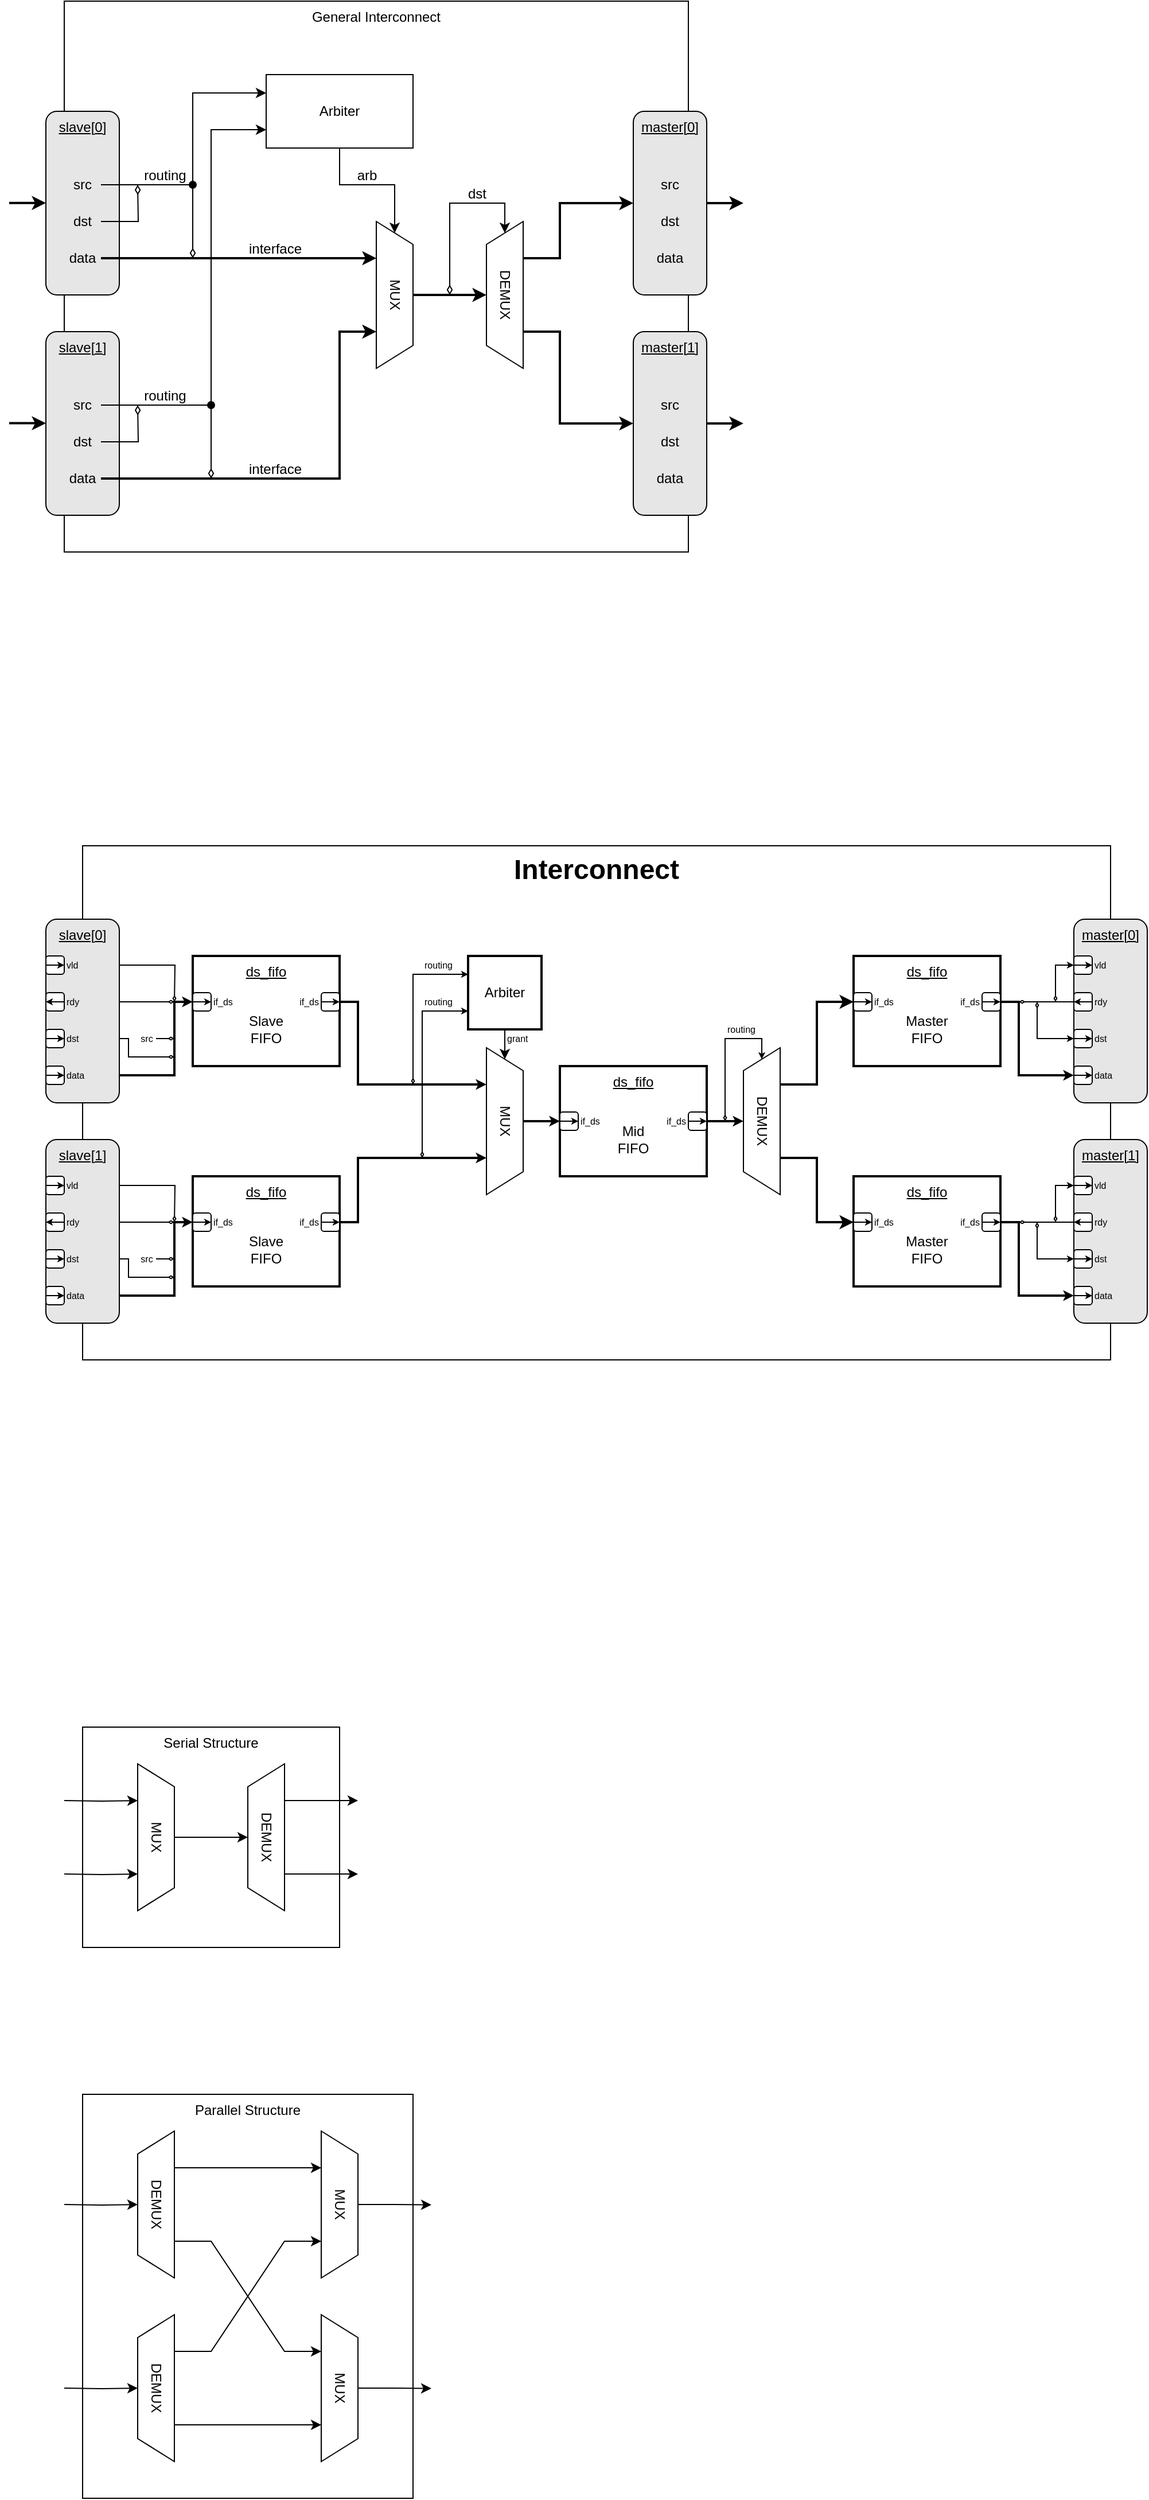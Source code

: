 <mxfile version="21.6.5" type="device">
  <diagram name="Page-1" id="W10y5Xv-MgBhDv2cQMVb">
    <mxGraphModel dx="1290" dy="746" grid="1" gridSize="8" guides="0" tooltips="1" connect="1" arrows="0" fold="1" page="1" pageScale="1" pageWidth="2560" pageHeight="1440" background="#ffffff" math="0" shadow="0">
      <root>
        <mxCell id="0" />
        <mxCell id="1" parent="0" />
        <mxCell id="dm_DR9h1OE6j43ScIx_w-1" value="Interconnect" style="rounded=0;whiteSpace=wrap;html=1;verticalAlign=top;fontSize=24;fontStyle=1" parent="1" vertex="1">
          <mxGeometry x="128" y="768" width="896" height="448" as="geometry" />
        </mxCell>
        <mxCell id="4zyIvn0-0Vn7ysodNtMI-83" value="Serial Structure" style="rounded=0;whiteSpace=wrap;html=1;verticalAlign=top;" parent="1" vertex="1">
          <mxGeometry x="128" y="1536" width="224" height="192" as="geometry" />
        </mxCell>
        <mxCell id="4zyIvn0-0Vn7ysodNtMI-82" value="Parallel Structure" style="rounded=0;whiteSpace=wrap;html=1;verticalAlign=top;" parent="1" vertex="1">
          <mxGeometry x="128" y="1856" width="288" height="352" as="geometry" />
        </mxCell>
        <mxCell id="4zyIvn0-0Vn7ysodNtMI-51" value="General Interconnect" style="rounded=0;whiteSpace=wrap;html=1;verticalAlign=top;" parent="1" vertex="1">
          <mxGeometry x="112" y="32" width="544" height="480" as="geometry" />
        </mxCell>
        <mxCell id="4zyIvn0-0Vn7ysodNtMI-34" style="edgeStyle=orthogonalEdgeStyle;rounded=0;orthogonalLoop=1;jettySize=auto;html=1;exitX=0.5;exitY=1;exitDx=0;exitDy=0;entryX=0;entryY=0.5;entryDx=0;entryDy=0;" parent="1" source="x5MmImR9Tws4CZoo8QPT-1" target="x5MmImR9Tws4CZoo8QPT-2" edge="1">
          <mxGeometry relative="1" as="geometry" />
        </mxCell>
        <mxCell id="x5MmImR9Tws4CZoo8QPT-1" value="Arbiter" style="rounded=0;whiteSpace=wrap;html=1;" parent="1" vertex="1">
          <mxGeometry x="288" y="96" width="128" height="64" as="geometry" />
        </mxCell>
        <mxCell id="4zyIvn0-0Vn7ysodNtMI-36" style="edgeStyle=orthogonalEdgeStyle;rounded=0;orthogonalLoop=1;jettySize=auto;html=1;exitX=0.5;exitY=0;exitDx=0;exitDy=0;strokeWidth=2;entryX=0.5;entryY=1;entryDx=0;entryDy=0;" parent="1" source="x5MmImR9Tws4CZoo8QPT-2" target="4zyIvn0-0Vn7ysodNtMI-35" edge="1">
          <mxGeometry relative="1" as="geometry">
            <mxPoint x="464" y="320" as="targetPoint" />
          </mxGeometry>
        </mxCell>
        <mxCell id="x5MmImR9Tws4CZoo8QPT-2" value="MUX" style="shape=trapezoid;perimeter=trapezoidPerimeter;whiteSpace=wrap;html=1;fixedSize=1;rotation=90;" parent="1" vertex="1">
          <mxGeometry x="336" y="272" width="128" height="32" as="geometry" />
        </mxCell>
        <mxCell id="iYGyc5kOzqzwwhRVOcrO-2" style="edgeStyle=orthogonalEdgeStyle;rounded=0;orthogonalLoop=1;jettySize=auto;html=1;exitX=0;exitY=0.5;exitDx=0;exitDy=0;entryX=0;entryY=0.5;entryDx=0;entryDy=0;strokeWidth=2;" parent="1" target="4zyIvn0-0Vn7ysodNtMI-10" edge="1">
          <mxGeometry relative="1" as="geometry">
            <mxPoint x="64" y="207.905" as="sourcePoint" />
          </mxGeometry>
        </mxCell>
        <mxCell id="4zyIvn0-0Vn7ysodNtMI-10" value="&lt;u&gt;slave[0]&lt;/u&gt;" style="rounded=1;whiteSpace=wrap;html=1;fillColor=#E6E6E6;verticalAlign=top;" parent="1" vertex="1">
          <mxGeometry x="96" y="128" width="64" height="160" as="geometry" />
        </mxCell>
        <mxCell id="4zyIvn0-0Vn7ysodNtMI-22" style="edgeStyle=orthogonalEdgeStyle;rounded=0;orthogonalLoop=1;jettySize=auto;html=1;exitX=1;exitY=0.5;exitDx=0;exitDy=0;entryX=0;entryY=0.25;entryDx=0;entryDy=0;" parent="1" source="4zyIvn0-0Vn7ysodNtMI-11" target="x5MmImR9Tws4CZoo8QPT-1" edge="1">
          <mxGeometry relative="1" as="geometry">
            <mxPoint x="224" y="192" as="targetPoint" />
            <Array as="points">
              <mxPoint x="224" y="192" />
              <mxPoint x="224" y="112" />
            </Array>
          </mxGeometry>
        </mxCell>
        <mxCell id="4zyIvn0-0Vn7ysodNtMI-11" value="src" style="text;html=1;strokeColor=none;fillColor=none;align=center;verticalAlign=middle;whiteSpace=wrap;rounded=0;" parent="1" vertex="1">
          <mxGeometry x="112" y="176" width="32" height="32" as="geometry" />
        </mxCell>
        <mxCell id="4zyIvn0-0Vn7ysodNtMI-25" style="edgeStyle=orthogonalEdgeStyle;rounded=0;orthogonalLoop=1;jettySize=auto;html=1;exitX=1;exitY=0.5;exitDx=0;exitDy=0;strokeWidth=2;entryX=0.25;entryY=1;entryDx=0;entryDy=0;" parent="1" source="4zyIvn0-0Vn7ysodNtMI-12" target="x5MmImR9Tws4CZoo8QPT-2" edge="1">
          <mxGeometry relative="1" as="geometry">
            <mxPoint x="288" y="256.056" as="targetPoint" />
          </mxGeometry>
        </mxCell>
        <mxCell id="4zyIvn0-0Vn7ysodNtMI-12" value="data" style="text;html=1;strokeColor=none;fillColor=none;align=center;verticalAlign=middle;whiteSpace=wrap;rounded=0;" parent="1" vertex="1">
          <mxGeometry x="112" y="240" width="32" height="32" as="geometry" />
        </mxCell>
        <mxCell id="4zyIvn0-0Vn7ysodNtMI-23" style="edgeStyle=orthogonalEdgeStyle;rounded=0;orthogonalLoop=1;jettySize=auto;html=1;exitX=1;exitY=0.5;exitDx=0;exitDy=0;endArrow=diamondThin;endFill=0;" parent="1" source="4zyIvn0-0Vn7ysodNtMI-13" edge="1">
          <mxGeometry relative="1" as="geometry">
            <mxPoint x="176.0" y="192" as="targetPoint" />
          </mxGeometry>
        </mxCell>
        <mxCell id="4zyIvn0-0Vn7ysodNtMI-13" value="dst" style="text;html=1;strokeColor=none;fillColor=none;align=center;verticalAlign=middle;whiteSpace=wrap;rounded=0;" parent="1" vertex="1">
          <mxGeometry x="112" y="208" width="32" height="32" as="geometry" />
        </mxCell>
        <mxCell id="iYGyc5kOzqzwwhRVOcrO-3" style="edgeStyle=orthogonalEdgeStyle;rounded=0;orthogonalLoop=1;jettySize=auto;html=1;exitX=0;exitY=0.5;exitDx=0;exitDy=0;entryX=0;entryY=0.5;entryDx=0;entryDy=0;strokeWidth=2;" parent="1" target="4zyIvn0-0Vn7ysodNtMI-18" edge="1">
          <mxGeometry relative="1" as="geometry">
            <mxPoint x="64" y="399.81" as="sourcePoint" />
          </mxGeometry>
        </mxCell>
        <mxCell id="4zyIvn0-0Vn7ysodNtMI-18" value="&lt;u&gt;slave[1]&lt;/u&gt;" style="rounded=1;whiteSpace=wrap;html=1;fillColor=#E6E6E6;verticalAlign=top;" parent="1" vertex="1">
          <mxGeometry x="96" y="320" width="64" height="160" as="geometry" />
        </mxCell>
        <mxCell id="4zyIvn0-0Vn7ysodNtMI-26" style="edgeStyle=orthogonalEdgeStyle;rounded=0;orthogonalLoop=1;jettySize=auto;html=1;exitX=1;exitY=0.5;exitDx=0;exitDy=0;entryX=0;entryY=0.75;entryDx=0;entryDy=0;" parent="1" source="4zyIvn0-0Vn7ysodNtMI-19" target="x5MmImR9Tws4CZoo8QPT-1" edge="1">
          <mxGeometry relative="1" as="geometry">
            <mxPoint x="240" y="384.238" as="targetPoint" />
            <Array as="points">
              <mxPoint x="240" y="384" />
              <mxPoint x="240" y="144" />
            </Array>
          </mxGeometry>
        </mxCell>
        <mxCell id="4zyIvn0-0Vn7ysodNtMI-19" value="src" style="text;html=1;strokeColor=none;fillColor=none;align=center;verticalAlign=middle;whiteSpace=wrap;rounded=0;" parent="1" vertex="1">
          <mxGeometry x="112" y="368" width="32" height="32" as="geometry" />
        </mxCell>
        <mxCell id="4zyIvn0-0Vn7ysodNtMI-28" style="edgeStyle=orthogonalEdgeStyle;rounded=0;orthogonalLoop=1;jettySize=auto;html=1;exitX=1;exitY=0.5;exitDx=0;exitDy=0;strokeWidth=2;entryX=0.75;entryY=1;entryDx=0;entryDy=0;" parent="1" source="4zyIvn0-0Vn7ysodNtMI-20" target="x5MmImR9Tws4CZoo8QPT-2" edge="1">
          <mxGeometry relative="1" as="geometry">
            <mxPoint x="240" y="448.048" as="targetPoint" />
            <Array as="points">
              <mxPoint x="352" y="448" />
              <mxPoint x="352" y="320" />
            </Array>
          </mxGeometry>
        </mxCell>
        <mxCell id="4zyIvn0-0Vn7ysodNtMI-20" value="data" style="text;html=1;strokeColor=none;fillColor=none;align=center;verticalAlign=middle;whiteSpace=wrap;rounded=0;" parent="1" vertex="1">
          <mxGeometry x="112" y="432" width="32" height="32" as="geometry" />
        </mxCell>
        <mxCell id="4zyIvn0-0Vn7ysodNtMI-27" style="edgeStyle=orthogonalEdgeStyle;rounded=0;orthogonalLoop=1;jettySize=auto;html=1;exitX=1;exitY=0.5;exitDx=0;exitDy=0;endArrow=diamondThin;endFill=0;" parent="1" source="4zyIvn0-0Vn7ysodNtMI-21" edge="1">
          <mxGeometry relative="1" as="geometry">
            <mxPoint x="176" y="384" as="targetPoint" />
          </mxGeometry>
        </mxCell>
        <mxCell id="4zyIvn0-0Vn7ysodNtMI-21" value="dst" style="text;html=1;strokeColor=none;fillColor=none;align=center;verticalAlign=middle;whiteSpace=wrap;rounded=0;" parent="1" vertex="1">
          <mxGeometry x="112" y="400" width="32" height="32" as="geometry" />
        </mxCell>
        <mxCell id="4zyIvn0-0Vn7ysodNtMI-24" value="routing" style="text;html=1;strokeColor=none;fillColor=none;align=center;verticalAlign=middle;whiteSpace=wrap;rounded=0;" parent="1" vertex="1">
          <mxGeometry x="176" y="176" width="48" height="16" as="geometry" />
        </mxCell>
        <mxCell id="4zyIvn0-0Vn7ysodNtMI-29" value="" style="endArrow=diamondThin;html=1;rounded=0;startArrow=oval;startFill=1;endFill=0;" parent="1" edge="1">
          <mxGeometry width="50" height="50" relative="1" as="geometry">
            <mxPoint x="224" y="192" as="sourcePoint" />
            <mxPoint x="224" y="256" as="targetPoint" />
          </mxGeometry>
        </mxCell>
        <mxCell id="4zyIvn0-0Vn7ysodNtMI-30" value="interface" style="text;html=1;strokeColor=none;fillColor=none;align=center;verticalAlign=middle;whiteSpace=wrap;rounded=0;" parent="1" vertex="1">
          <mxGeometry x="272" y="240" width="48" height="16" as="geometry" />
        </mxCell>
        <mxCell id="4zyIvn0-0Vn7ysodNtMI-31" value="" style="endArrow=diamondThin;html=1;rounded=0;startArrow=oval;startFill=1;endFill=0;" parent="1" edge="1">
          <mxGeometry width="50" height="50" relative="1" as="geometry">
            <mxPoint x="240" y="384" as="sourcePoint" />
            <mxPoint x="240" y="448" as="targetPoint" />
          </mxGeometry>
        </mxCell>
        <mxCell id="4zyIvn0-0Vn7ysodNtMI-32" value="routing" style="text;html=1;strokeColor=none;fillColor=none;align=center;verticalAlign=middle;whiteSpace=wrap;rounded=0;" parent="1" vertex="1">
          <mxGeometry x="176" y="368" width="48" height="16" as="geometry" />
        </mxCell>
        <mxCell id="4zyIvn0-0Vn7ysodNtMI-33" value="interface" style="text;html=1;strokeColor=none;fillColor=none;align=center;verticalAlign=middle;whiteSpace=wrap;rounded=0;" parent="1" vertex="1">
          <mxGeometry x="272" y="432" width="48" height="16" as="geometry" />
        </mxCell>
        <mxCell id="4zyIvn0-0Vn7ysodNtMI-45" style="edgeStyle=orthogonalEdgeStyle;rounded=0;orthogonalLoop=1;jettySize=auto;html=1;entryX=0;entryY=0.5;entryDx=0;entryDy=0;strokeWidth=2;" parent="1" target="4zyIvn0-0Vn7ysodNtMI-37" edge="1">
          <mxGeometry relative="1" as="geometry">
            <mxPoint x="512" y="256" as="sourcePoint" />
            <Array as="points">
              <mxPoint x="544" y="256" />
              <mxPoint x="544" y="208" />
            </Array>
          </mxGeometry>
        </mxCell>
        <mxCell id="4zyIvn0-0Vn7ysodNtMI-46" style="edgeStyle=orthogonalEdgeStyle;rounded=0;orthogonalLoop=1;jettySize=auto;html=1;entryX=0;entryY=0.5;entryDx=0;entryDy=0;strokeWidth=2;" parent="1" target="4zyIvn0-0Vn7ysodNtMI-41" edge="1">
          <mxGeometry relative="1" as="geometry">
            <mxPoint x="512" y="320" as="sourcePoint" />
            <Array as="points">
              <mxPoint x="544" y="320" />
              <mxPoint x="544" y="400" />
            </Array>
          </mxGeometry>
        </mxCell>
        <mxCell id="4zyIvn0-0Vn7ysodNtMI-47" style="edgeStyle=orthogonalEdgeStyle;rounded=0;orthogonalLoop=1;jettySize=auto;html=1;exitX=1;exitY=0.5;exitDx=0;exitDy=0;startArrow=diamondThin;startFill=0;entryX=0;entryY=0.5;entryDx=0;entryDy=0;" parent="1" target="4zyIvn0-0Vn7ysodNtMI-35" edge="1">
          <mxGeometry relative="1" as="geometry">
            <mxPoint x="528" y="192" as="targetPoint" />
            <mxPoint x="448" y="288" as="sourcePoint" />
            <Array as="points">
              <mxPoint x="448" y="208" />
              <mxPoint x="496" y="208" />
            </Array>
          </mxGeometry>
        </mxCell>
        <mxCell id="4zyIvn0-0Vn7ysodNtMI-35" value="DEMUX" style="shape=trapezoid;perimeter=trapezoidPerimeter;whiteSpace=wrap;html=1;fixedSize=1;rotation=90;horizontal=1;flipV=1;" parent="1" vertex="1">
          <mxGeometry x="432" y="272" width="128" height="32" as="geometry" />
        </mxCell>
        <mxCell id="iYGyc5kOzqzwwhRVOcrO-4" style="edgeStyle=orthogonalEdgeStyle;rounded=0;orthogonalLoop=1;jettySize=auto;html=1;exitX=1;exitY=0.5;exitDx=0;exitDy=0;strokeWidth=2;" parent="1" source="4zyIvn0-0Vn7ysodNtMI-37" edge="1">
          <mxGeometry relative="1" as="geometry">
            <mxPoint x="704" y="207.905" as="targetPoint" />
          </mxGeometry>
        </mxCell>
        <mxCell id="4zyIvn0-0Vn7ysodNtMI-37" value="&lt;u&gt;master[0]&lt;/u&gt;" style="rounded=1;whiteSpace=wrap;html=1;fillColor=#E6E6E6;verticalAlign=top;" parent="1" vertex="1">
          <mxGeometry x="608" y="128" width="64" height="160" as="geometry" />
        </mxCell>
        <mxCell id="4zyIvn0-0Vn7ysodNtMI-38" value="src" style="text;html=1;strokeColor=none;fillColor=none;align=center;verticalAlign=middle;whiteSpace=wrap;rounded=0;" parent="1" vertex="1">
          <mxGeometry x="624" y="176" width="32" height="32" as="geometry" />
        </mxCell>
        <mxCell id="4zyIvn0-0Vn7ysodNtMI-39" value="data" style="text;html=1;strokeColor=none;fillColor=none;align=center;verticalAlign=middle;whiteSpace=wrap;rounded=0;" parent="1" vertex="1">
          <mxGeometry x="624" y="240" width="32" height="32" as="geometry" />
        </mxCell>
        <mxCell id="4zyIvn0-0Vn7ysodNtMI-40" value="dst" style="text;html=1;strokeColor=none;fillColor=none;align=center;verticalAlign=middle;whiteSpace=wrap;rounded=0;" parent="1" vertex="1">
          <mxGeometry x="624" y="208" width="32" height="32" as="geometry" />
        </mxCell>
        <mxCell id="iYGyc5kOzqzwwhRVOcrO-5" style="edgeStyle=orthogonalEdgeStyle;rounded=0;orthogonalLoop=1;jettySize=auto;html=1;exitX=1;exitY=0.5;exitDx=0;exitDy=0;strokeWidth=2;" parent="1" source="4zyIvn0-0Vn7ysodNtMI-41" edge="1">
          <mxGeometry relative="1" as="geometry">
            <mxPoint x="704" y="399.81" as="targetPoint" />
          </mxGeometry>
        </mxCell>
        <mxCell id="4zyIvn0-0Vn7ysodNtMI-41" value="&lt;u&gt;master[1]&lt;/u&gt;" style="rounded=1;whiteSpace=wrap;html=1;fillColor=#E6E6E6;verticalAlign=top;" parent="1" vertex="1">
          <mxGeometry x="608" y="320" width="64" height="160" as="geometry" />
        </mxCell>
        <mxCell id="4zyIvn0-0Vn7ysodNtMI-42" value="src" style="text;html=1;strokeColor=none;fillColor=none;align=center;verticalAlign=middle;whiteSpace=wrap;rounded=0;" parent="1" vertex="1">
          <mxGeometry x="624" y="368" width="32" height="32" as="geometry" />
        </mxCell>
        <mxCell id="4zyIvn0-0Vn7ysodNtMI-43" value="data" style="text;html=1;strokeColor=none;fillColor=none;align=center;verticalAlign=middle;whiteSpace=wrap;rounded=0;" parent="1" vertex="1">
          <mxGeometry x="624" y="432" width="32" height="32" as="geometry" />
        </mxCell>
        <mxCell id="4zyIvn0-0Vn7ysodNtMI-44" value="dst" style="text;html=1;strokeColor=none;fillColor=none;align=center;verticalAlign=middle;whiteSpace=wrap;rounded=0;" parent="1" vertex="1">
          <mxGeometry x="624" y="400" width="32" height="32" as="geometry" />
        </mxCell>
        <mxCell id="4zyIvn0-0Vn7ysodNtMI-48" value="dst" style="text;html=1;strokeColor=none;fillColor=none;align=center;verticalAlign=middle;whiteSpace=wrap;rounded=0;" parent="1" vertex="1">
          <mxGeometry x="448" y="192" width="48" height="16" as="geometry" />
        </mxCell>
        <mxCell id="4zyIvn0-0Vn7ysodNtMI-57" style="edgeStyle=orthogonalEdgeStyle;rounded=0;orthogonalLoop=1;jettySize=auto;html=1;exitX=0.5;exitY=0;exitDx=0;exitDy=0;strokeWidth=1;entryX=0.5;entryY=1;entryDx=0;entryDy=0;" parent="1" source="4zyIvn0-0Vn7ysodNtMI-58" target="4zyIvn0-0Vn7ysodNtMI-60" edge="1">
          <mxGeometry relative="1" as="geometry">
            <mxPoint x="256" y="1664" as="targetPoint" />
          </mxGeometry>
        </mxCell>
        <mxCell id="4zyIvn0-0Vn7ysodNtMI-61" style="edgeStyle=orthogonalEdgeStyle;rounded=0;orthogonalLoop=1;jettySize=auto;html=1;exitX=0.25;exitY=1;exitDx=0;exitDy=0;entryX=0.25;entryY=1;entryDx=0;entryDy=0;" parent="1" target="4zyIvn0-0Vn7ysodNtMI-58" edge="1">
          <mxGeometry relative="1" as="geometry">
            <mxPoint x="112" y="1600" as="sourcePoint" />
          </mxGeometry>
        </mxCell>
        <mxCell id="4zyIvn0-0Vn7ysodNtMI-62" style="edgeStyle=orthogonalEdgeStyle;rounded=0;orthogonalLoop=1;jettySize=auto;html=1;exitX=0.75;exitY=1;exitDx=0;exitDy=0;entryX=0.75;entryY=1;entryDx=0;entryDy=0;" parent="1" target="4zyIvn0-0Vn7ysodNtMI-58" edge="1">
          <mxGeometry relative="1" as="geometry">
            <mxPoint x="112" y="1664" as="sourcePoint" />
          </mxGeometry>
        </mxCell>
        <mxCell id="4zyIvn0-0Vn7ysodNtMI-58" value="MUX" style="shape=trapezoid;perimeter=trapezoidPerimeter;whiteSpace=wrap;html=1;fixedSize=1;rotation=90;" parent="1" vertex="1">
          <mxGeometry x="128" y="1616" width="128" height="32" as="geometry" />
        </mxCell>
        <mxCell id="4zyIvn0-0Vn7ysodNtMI-63" style="edgeStyle=orthogonalEdgeStyle;rounded=0;orthogonalLoop=1;jettySize=auto;html=1;exitX=0.25;exitY=0;exitDx=0;exitDy=0;" parent="1" source="4zyIvn0-0Vn7ysodNtMI-60" edge="1">
          <mxGeometry relative="1" as="geometry">
            <mxPoint x="368" y="1600" as="targetPoint" />
          </mxGeometry>
        </mxCell>
        <mxCell id="4zyIvn0-0Vn7ysodNtMI-64" style="edgeStyle=orthogonalEdgeStyle;rounded=0;orthogonalLoop=1;jettySize=auto;html=1;exitX=0.75;exitY=0;exitDx=0;exitDy=0;" parent="1" source="4zyIvn0-0Vn7ysodNtMI-60" edge="1">
          <mxGeometry relative="1" as="geometry">
            <mxPoint x="368" y="1664" as="targetPoint" />
          </mxGeometry>
        </mxCell>
        <mxCell id="4zyIvn0-0Vn7ysodNtMI-60" value="DEMUX" style="shape=trapezoid;perimeter=trapezoidPerimeter;whiteSpace=wrap;html=1;fixedSize=1;rotation=90;horizontal=1;flipV=1;" parent="1" vertex="1">
          <mxGeometry x="224" y="1616" width="128" height="32" as="geometry" />
        </mxCell>
        <mxCell id="4zyIvn0-0Vn7ysodNtMI-65" style="edgeStyle=orthogonalEdgeStyle;rounded=0;orthogonalLoop=1;jettySize=auto;html=1;exitX=0.5;exitY=0;exitDx=0;exitDy=0;strokeWidth=1;entryX=0.5;entryY=1;entryDx=0;entryDy=0;" parent="1" target="4zyIvn0-0Vn7ysodNtMI-71" edge="1">
          <mxGeometry relative="1" as="geometry">
            <mxPoint x="160" y="1984" as="targetPoint" />
            <mxPoint x="112" y="1952" as="sourcePoint" />
          </mxGeometry>
        </mxCell>
        <mxCell id="4zyIvn0-0Vn7ysodNtMI-76" style="edgeStyle=orthogonalEdgeStyle;rounded=0;orthogonalLoop=1;jettySize=auto;html=1;exitX=0.25;exitY=0;exitDx=0;exitDy=0;entryX=0.25;entryY=1;entryDx=0;entryDy=0;" parent="1" source="4zyIvn0-0Vn7ysodNtMI-71" target="4zyIvn0-0Vn7ysodNtMI-74" edge="1">
          <mxGeometry relative="1" as="geometry" />
        </mxCell>
        <mxCell id="4zyIvn0-0Vn7ysodNtMI-78" style="rounded=0;orthogonalLoop=1;jettySize=auto;html=1;exitX=0.75;exitY=0;exitDx=0;exitDy=0;entryX=0.25;entryY=1;entryDx=0;entryDy=0;" parent="1" source="4zyIvn0-0Vn7ysodNtMI-71" target="4zyIvn0-0Vn7ysodNtMI-75" edge="1">
          <mxGeometry relative="1" as="geometry">
            <Array as="points">
              <mxPoint x="240" y="1984" />
              <mxPoint x="304" y="2080" />
            </Array>
          </mxGeometry>
        </mxCell>
        <mxCell id="4zyIvn0-0Vn7ysodNtMI-71" value="DEMUX" style="shape=trapezoid;perimeter=trapezoidPerimeter;whiteSpace=wrap;html=1;fixedSize=1;rotation=90;horizontal=1;flipV=1;" parent="1" vertex="1">
          <mxGeometry x="128" y="1936" width="128" height="32" as="geometry" />
        </mxCell>
        <mxCell id="4zyIvn0-0Vn7ysodNtMI-72" style="edgeStyle=orthogonalEdgeStyle;rounded=0;orthogonalLoop=1;jettySize=auto;html=1;exitX=0.5;exitY=0;exitDx=0;exitDy=0;strokeWidth=1;entryX=0.5;entryY=1;entryDx=0;entryDy=0;" parent="1" target="4zyIvn0-0Vn7ysodNtMI-73" edge="1">
          <mxGeometry relative="1" as="geometry">
            <mxPoint x="160" y="2144" as="targetPoint" />
            <mxPoint x="112" y="2112" as="sourcePoint" />
          </mxGeometry>
        </mxCell>
        <mxCell id="4zyIvn0-0Vn7ysodNtMI-77" style="rounded=0;orthogonalLoop=1;jettySize=auto;html=1;exitX=0.25;exitY=0;exitDx=0;exitDy=0;entryX=0.75;entryY=1;entryDx=0;entryDy=0;" parent="1" source="4zyIvn0-0Vn7ysodNtMI-73" target="4zyIvn0-0Vn7ysodNtMI-74" edge="1">
          <mxGeometry relative="1" as="geometry">
            <Array as="points">
              <mxPoint x="240" y="2080" />
              <mxPoint x="304" y="1984" />
            </Array>
          </mxGeometry>
        </mxCell>
        <mxCell id="4zyIvn0-0Vn7ysodNtMI-79" style="edgeStyle=orthogonalEdgeStyle;rounded=0;orthogonalLoop=1;jettySize=auto;html=1;exitX=0.75;exitY=0;exitDx=0;exitDy=0;entryX=0.75;entryY=1;entryDx=0;entryDy=0;" parent="1" source="4zyIvn0-0Vn7ysodNtMI-73" target="4zyIvn0-0Vn7ysodNtMI-75" edge="1">
          <mxGeometry relative="1" as="geometry" />
        </mxCell>
        <mxCell id="4zyIvn0-0Vn7ysodNtMI-73" value="DEMUX" style="shape=trapezoid;perimeter=trapezoidPerimeter;whiteSpace=wrap;html=1;fixedSize=1;rotation=90;horizontal=1;flipV=1;" parent="1" vertex="1">
          <mxGeometry x="128" y="2096" width="128" height="32" as="geometry" />
        </mxCell>
        <mxCell id="4zyIvn0-0Vn7ysodNtMI-80" style="edgeStyle=orthogonalEdgeStyle;rounded=0;orthogonalLoop=1;jettySize=auto;html=1;exitX=0.5;exitY=0;exitDx=0;exitDy=0;" parent="1" source="4zyIvn0-0Vn7ysodNtMI-74" edge="1">
          <mxGeometry relative="1" as="geometry">
            <mxPoint x="432" y="1952.286" as="targetPoint" />
          </mxGeometry>
        </mxCell>
        <mxCell id="4zyIvn0-0Vn7ysodNtMI-74" value="MUX" style="shape=trapezoid;perimeter=trapezoidPerimeter;whiteSpace=wrap;html=1;fixedSize=1;rotation=90;" parent="1" vertex="1">
          <mxGeometry x="288" y="1936" width="128" height="32" as="geometry" />
        </mxCell>
        <mxCell id="4zyIvn0-0Vn7ysodNtMI-81" style="edgeStyle=orthogonalEdgeStyle;rounded=0;orthogonalLoop=1;jettySize=auto;html=1;exitX=0.5;exitY=0;exitDx=0;exitDy=0;" parent="1" source="4zyIvn0-0Vn7ysodNtMI-75" edge="1">
          <mxGeometry relative="1" as="geometry">
            <mxPoint x="432" y="2112.286" as="targetPoint" />
          </mxGeometry>
        </mxCell>
        <mxCell id="4zyIvn0-0Vn7ysodNtMI-75" value="MUX" style="shape=trapezoid;perimeter=trapezoidPerimeter;whiteSpace=wrap;html=1;fixedSize=1;rotation=90;" parent="1" vertex="1">
          <mxGeometry x="288" y="2096" width="128" height="32" as="geometry" />
        </mxCell>
        <mxCell id="iYGyc5kOzqzwwhRVOcrO-49" value="arb" style="text;html=1;strokeColor=none;fillColor=none;align=center;verticalAlign=middle;whiteSpace=wrap;rounded=0;" parent="1" vertex="1">
          <mxGeometry x="352" y="176" width="48" height="16" as="geometry" />
        </mxCell>
        <mxCell id="dm_DR9h1OE6j43ScIx_w-169" style="edgeStyle=orthogonalEdgeStyle;rounded=0;orthogonalLoop=1;jettySize=auto;html=1;entryX=0;entryY=0.25;entryDx=0;entryDy=0;startArrow=diamondThin;startFill=0;endSize=3;startSize=3;" parent="1" target="dm_DR9h1OE6j43ScIx_w-3" edge="1">
          <mxGeometry relative="1" as="geometry">
            <mxPoint x="416" y="976" as="sourcePoint" />
            <Array as="points">
              <mxPoint x="416" y="880" />
            </Array>
          </mxGeometry>
        </mxCell>
        <mxCell id="dm_DR9h1OE6j43ScIx_w-170" style="edgeStyle=orthogonalEdgeStyle;rounded=0;orthogonalLoop=1;jettySize=auto;html=1;entryX=0;entryY=0.75;entryDx=0;entryDy=0;startArrow=diamondThin;startFill=0;endSize=3;startSize=3;" parent="1" target="dm_DR9h1OE6j43ScIx_w-3" edge="1">
          <mxGeometry relative="1" as="geometry">
            <mxPoint x="424" y="1040" as="sourcePoint" />
            <Array as="points">
              <mxPoint x="424" y="912" />
            </Array>
          </mxGeometry>
        </mxCell>
        <mxCell id="dm_DR9h1OE6j43ScIx_w-173" style="edgeStyle=orthogonalEdgeStyle;rounded=0;orthogonalLoop=1;jettySize=auto;html=1;exitX=0.5;exitY=1;exitDx=0;exitDy=0;entryX=0;entryY=0.5;entryDx=0;entryDy=0;" parent="1" source="dm_DR9h1OE6j43ScIx_w-3" target="dm_DR9h1OE6j43ScIx_w-5" edge="1">
          <mxGeometry relative="1" as="geometry" />
        </mxCell>
        <mxCell id="dm_DR9h1OE6j43ScIx_w-3" value="Arbiter" style="rounded=0;whiteSpace=wrap;html=1;strokeWidth=2;" parent="1" vertex="1">
          <mxGeometry x="464" y="864" width="64" height="64" as="geometry" />
        </mxCell>
        <mxCell id="dm_DR9h1OE6j43ScIx_w-137" style="edgeStyle=orthogonalEdgeStyle;rounded=0;orthogonalLoop=1;jettySize=auto;html=1;exitX=0.5;exitY=0;exitDx=0;exitDy=0;entryX=0;entryY=0.5;entryDx=0;entryDy=0;endSize=3;startSize=3;strokeWidth=2;" parent="1" source="dm_DR9h1OE6j43ScIx_w-5" target="dm_DR9h1OE6j43ScIx_w-130" edge="1">
          <mxGeometry relative="1" as="geometry" />
        </mxCell>
        <mxCell id="dm_DR9h1OE6j43ScIx_w-5" value="MUX" style="shape=trapezoid;perimeter=trapezoidPerimeter;whiteSpace=wrap;html=1;fixedSize=1;rotation=90;" parent="1" vertex="1">
          <mxGeometry x="432" y="992" width="128" height="32" as="geometry" />
        </mxCell>
        <mxCell id="dm_DR9h1OE6j43ScIx_w-7" value="&lt;u&gt;slave[0]&lt;/u&gt;" style="rounded=1;whiteSpace=wrap;html=1;fillColor=#E6E6E6;verticalAlign=top;" parent="1" vertex="1">
          <mxGeometry x="96" y="832" width="64" height="160" as="geometry" />
        </mxCell>
        <mxCell id="dm_DR9h1OE6j43ScIx_w-183" style="edgeStyle=orthogonalEdgeStyle;rounded=0;orthogonalLoop=1;jettySize=auto;html=1;exitX=0;exitY=0.5;exitDx=0;exitDy=0;entryX=0;entryY=0.5;entryDx=0;entryDy=0;startArrow=diamondThin;startFill=0;endSize=3;startSize=3;" parent="1" target="dm_DR9h1OE6j43ScIx_w-31" edge="1">
          <mxGeometry relative="1" as="geometry">
            <mxPoint x="688" y="1008" as="sourcePoint" />
            <Array as="points">
              <mxPoint x="688" y="936" />
              <mxPoint x="720" y="936" />
            </Array>
          </mxGeometry>
        </mxCell>
        <mxCell id="dm_DR9h1OE6j43ScIx_w-185" style="edgeStyle=orthogonalEdgeStyle;rounded=0;orthogonalLoop=1;jettySize=auto;html=1;exitX=0.25;exitY=0;exitDx=0;exitDy=0;entryX=0;entryY=0.5;entryDx=0;entryDy=0;strokeWidth=2;" parent="1" source="dm_DR9h1OE6j43ScIx_w-31" target="dm_DR9h1OE6j43ScIx_w-176" edge="1">
          <mxGeometry relative="1" as="geometry" />
        </mxCell>
        <mxCell id="dm_DR9h1OE6j43ScIx_w-194" style="edgeStyle=orthogonalEdgeStyle;rounded=0;orthogonalLoop=1;jettySize=auto;html=1;exitX=0.75;exitY=0;exitDx=0;exitDy=0;entryX=0;entryY=0.5;entryDx=0;entryDy=0;strokeWidth=2;" parent="1" source="dm_DR9h1OE6j43ScIx_w-31" target="dm_DR9h1OE6j43ScIx_w-187" edge="1">
          <mxGeometry relative="1" as="geometry">
            <mxPoint x="800" y="1096" as="targetPoint" />
            <Array as="points">
              <mxPoint x="768" y="1040" />
              <mxPoint x="768" y="1096" />
            </Array>
          </mxGeometry>
        </mxCell>
        <mxCell id="dm_DR9h1OE6j43ScIx_w-31" value="DEMUX" style="shape=trapezoid;perimeter=trapezoidPerimeter;whiteSpace=wrap;html=1;fixedSize=1;rotation=90;horizontal=1;flipV=1;" parent="1" vertex="1">
          <mxGeometry x="656" y="992" width="128" height="32" as="geometry" />
        </mxCell>
        <mxCell id="dm_DR9h1OE6j43ScIx_w-74" value="" style="rounded=1;whiteSpace=wrap;html=1;fillColor=#FFFFFF;" parent="1" vertex="1">
          <mxGeometry x="96" y="864" width="16" height="16" as="geometry" />
        </mxCell>
        <mxCell id="dm_DR9h1OE6j43ScIx_w-75" style="edgeStyle=orthogonalEdgeStyle;rounded=0;orthogonalLoop=1;jettySize=auto;html=1;exitX=0;exitY=0.5;exitDx=0;exitDy=0;entryX=1;entryY=0.5;entryDx=0;entryDy=0;startArrow=none;startFill=0;startSize=3;endSize=3;" parent="1" source="dm_DR9h1OE6j43ScIx_w-74" target="dm_DR9h1OE6j43ScIx_w-74" edge="1">
          <mxGeometry relative="1" as="geometry" />
        </mxCell>
        <mxCell id="dm_DR9h1OE6j43ScIx_w-76" value="" style="rounded=1;whiteSpace=wrap;html=1;fillColor=#FFFFFF;" parent="1" vertex="1">
          <mxGeometry x="96" y="896" width="16" height="16" as="geometry" />
        </mxCell>
        <mxCell id="dm_DR9h1OE6j43ScIx_w-77" style="edgeStyle=orthogonalEdgeStyle;rounded=0;orthogonalLoop=1;jettySize=auto;html=1;exitX=1;exitY=0.5;exitDx=0;exitDy=0;entryX=0;entryY=0.5;entryDx=0;entryDy=0;startArrow=none;startFill=0;startSize=3;endSize=3;" parent="1" source="dm_DR9h1OE6j43ScIx_w-76" target="dm_DR9h1OE6j43ScIx_w-76" edge="1">
          <mxGeometry relative="1" as="geometry" />
        </mxCell>
        <mxCell id="dm_DR9h1OE6j43ScIx_w-78" value="" style="rounded=1;whiteSpace=wrap;html=1;fillColor=#FFFFFF;" parent="1" vertex="1">
          <mxGeometry x="96" y="960" width="16" height="16" as="geometry" />
        </mxCell>
        <mxCell id="dm_DR9h1OE6j43ScIx_w-79" style="edgeStyle=orthogonalEdgeStyle;rounded=0;orthogonalLoop=1;jettySize=auto;html=1;exitX=0;exitY=0.5;exitDx=0;exitDy=0;entryX=1;entryY=0.5;entryDx=0;entryDy=0;startArrow=none;startFill=0;startSize=3;endSize=3;" parent="1" source="dm_DR9h1OE6j43ScIx_w-78" target="dm_DR9h1OE6j43ScIx_w-78" edge="1">
          <mxGeometry relative="1" as="geometry" />
        </mxCell>
        <mxCell id="dm_DR9h1OE6j43ScIx_w-108" style="edgeStyle=orthogonalEdgeStyle;rounded=0;orthogonalLoop=1;jettySize=auto;html=1;exitX=1;exitY=0.5;exitDx=0;exitDy=0;endSize=3;startSize=3;endArrow=diamondThin;endFill=0;" parent="1" source="dm_DR9h1OE6j43ScIx_w-80" edge="1">
          <mxGeometry relative="1" as="geometry">
            <mxPoint x="208" y="904" as="targetPoint" />
          </mxGeometry>
        </mxCell>
        <mxCell id="dm_DR9h1OE6j43ScIx_w-80" value="vld" style="text;html=1;strokeColor=none;fillColor=none;align=left;verticalAlign=middle;whiteSpace=wrap;rounded=0;fontSize=8;" parent="1" vertex="1">
          <mxGeometry x="112" y="864" width="48" height="16" as="geometry" />
        </mxCell>
        <mxCell id="dm_DR9h1OE6j43ScIx_w-229" style="edgeStyle=orthogonalEdgeStyle;rounded=0;orthogonalLoop=1;jettySize=auto;html=1;exitX=1;exitY=0.5;exitDx=0;exitDy=0;endSize=3;startSize=3;endArrow=diamondThin;endFill=0;" parent="1" source="dm_DR9h1OE6j43ScIx_w-81" edge="1">
          <mxGeometry relative="1" as="geometry">
            <mxPoint x="208" y="904.004" as="targetPoint" />
          </mxGeometry>
        </mxCell>
        <mxCell id="dm_DR9h1OE6j43ScIx_w-81" value="rdy" style="text;html=1;strokeColor=none;fillColor=none;align=left;verticalAlign=middle;whiteSpace=wrap;rounded=0;fontSize=8;" parent="1" vertex="1">
          <mxGeometry x="112" y="896" width="48" height="16" as="geometry" />
        </mxCell>
        <mxCell id="dm_DR9h1OE6j43ScIx_w-103" style="edgeStyle=orthogonalEdgeStyle;rounded=0;orthogonalLoop=1;jettySize=auto;html=1;exitX=1;exitY=0.5;exitDx=0;exitDy=0;endSize=3;startSize=3;endArrow=classic;endFill=1;entryX=0;entryY=0.5;entryDx=0;entryDy=0;strokeWidth=2;" parent="1" source="dm_DR9h1OE6j43ScIx_w-82" target="dm_DR9h1OE6j43ScIx_w-110" edge="1">
          <mxGeometry relative="1" as="geometry">
            <mxPoint x="208" y="904" as="targetPoint" />
            <Array as="points">
              <mxPoint x="208" y="968" />
              <mxPoint x="208" y="904" />
            </Array>
          </mxGeometry>
        </mxCell>
        <mxCell id="dm_DR9h1OE6j43ScIx_w-82" value="data" style="text;html=1;strokeColor=none;fillColor=none;align=left;verticalAlign=middle;whiteSpace=wrap;rounded=0;fontSize=8;" parent="1" vertex="1">
          <mxGeometry x="112" y="960" width="48" height="16" as="geometry" />
        </mxCell>
        <mxCell id="dm_DR9h1OE6j43ScIx_w-83" value="" style="rounded=1;whiteSpace=wrap;html=1;fillColor=#FFFFFF;" parent="1" vertex="1">
          <mxGeometry x="96" y="928" width="16" height="16" as="geometry" />
        </mxCell>
        <mxCell id="dm_DR9h1OE6j43ScIx_w-84" style="edgeStyle=orthogonalEdgeStyle;rounded=0;orthogonalLoop=1;jettySize=auto;html=1;exitX=0;exitY=0.5;exitDx=0;exitDy=0;entryX=1;entryY=0.5;entryDx=0;entryDy=0;startArrow=none;startFill=0;startSize=3;endSize=3;" parent="1" source="dm_DR9h1OE6j43ScIx_w-83" target="dm_DR9h1OE6j43ScIx_w-83" edge="1">
          <mxGeometry relative="1" as="geometry" />
        </mxCell>
        <mxCell id="dm_DR9h1OE6j43ScIx_w-104" style="edgeStyle=orthogonalEdgeStyle;rounded=0;orthogonalLoop=1;jettySize=auto;html=1;exitX=1;exitY=0.5;exitDx=0;exitDy=0;endArrow=diamondThin;endFill=0;endSize=3;startSize=3;" parent="1" source="dm_DR9h1OE6j43ScIx_w-85" edge="1">
          <mxGeometry relative="1" as="geometry">
            <mxPoint x="208" y="952" as="targetPoint" />
            <Array as="points">
              <mxPoint x="168" y="936" />
              <mxPoint x="168" y="952" />
            </Array>
          </mxGeometry>
        </mxCell>
        <mxCell id="dm_DR9h1OE6j43ScIx_w-85" value="dst" style="text;html=1;strokeColor=none;fillColor=none;align=left;verticalAlign=middle;whiteSpace=wrap;rounded=0;fontSize=8;" parent="1" vertex="1">
          <mxGeometry x="112" y="928" width="48" height="16" as="geometry" />
        </mxCell>
        <mxCell id="dm_DR9h1OE6j43ScIx_w-106" style="edgeStyle=orthogonalEdgeStyle;rounded=0;orthogonalLoop=1;jettySize=auto;html=1;exitX=1;exitY=0.5;exitDx=0;exitDy=0;endArrow=diamondThin;endFill=0;endSize=3;startSize=3;" parent="1" source="dm_DR9h1OE6j43ScIx_w-105" edge="1">
          <mxGeometry relative="1" as="geometry">
            <mxPoint x="208" y="936" as="targetPoint" />
          </mxGeometry>
        </mxCell>
        <mxCell id="dm_DR9h1OE6j43ScIx_w-105" value="src" style="text;html=1;strokeColor=none;fillColor=none;align=center;verticalAlign=middle;whiteSpace=wrap;rounded=0;fontSize=8;" parent="1" vertex="1">
          <mxGeometry x="176" y="928" width="16" height="16" as="geometry" />
        </mxCell>
        <mxCell id="dm_DR9h1OE6j43ScIx_w-109" value="&lt;u&gt;ds_fifo&lt;/u&gt;" style="rounded=0;whiteSpace=wrap;html=1;verticalAlign=top;strokeWidth=2;" parent="1" vertex="1">
          <mxGeometry x="224" y="864" width="128" height="96" as="geometry" />
        </mxCell>
        <mxCell id="dm_DR9h1OE6j43ScIx_w-110" value="" style="rounded=1;whiteSpace=wrap;html=1;fillColor=#FFFFFF;" parent="1" vertex="1">
          <mxGeometry x="224" y="896" width="16" height="16" as="geometry" />
        </mxCell>
        <mxCell id="dm_DR9h1OE6j43ScIx_w-111" style="edgeStyle=orthogonalEdgeStyle;rounded=0;orthogonalLoop=1;jettySize=auto;html=1;exitX=0;exitY=0.5;exitDx=0;exitDy=0;entryX=1;entryY=0.5;entryDx=0;entryDy=0;startArrow=none;startFill=0;startSize=3;endSize=3;" parent="1" source="dm_DR9h1OE6j43ScIx_w-110" target="dm_DR9h1OE6j43ScIx_w-110" edge="1">
          <mxGeometry relative="1" as="geometry" />
        </mxCell>
        <mxCell id="dm_DR9h1OE6j43ScIx_w-112" value="Slave&lt;br&gt;FIFO" style="text;html=1;strokeColor=none;fillColor=none;align=center;verticalAlign=middle;whiteSpace=wrap;rounded=0;" parent="1" vertex="1">
          <mxGeometry x="256" y="896" width="64" height="64" as="geometry" />
        </mxCell>
        <mxCell id="dm_DR9h1OE6j43ScIx_w-117" value="if_ds" style="text;html=1;strokeColor=none;fillColor=none;align=left;verticalAlign=middle;whiteSpace=wrap;rounded=0;fontSize=8;" parent="1" vertex="1">
          <mxGeometry x="240" y="896" width="48" height="16" as="geometry" />
        </mxCell>
        <mxCell id="dm_DR9h1OE6j43ScIx_w-168" style="edgeStyle=orthogonalEdgeStyle;rounded=0;orthogonalLoop=1;jettySize=auto;html=1;exitX=1;exitY=0.5;exitDx=0;exitDy=0;entryX=0.25;entryY=1;entryDx=0;entryDy=0;endSize=3;startSize=3;strokeWidth=2;" parent="1" source="dm_DR9h1OE6j43ScIx_w-120" target="dm_DR9h1OE6j43ScIx_w-5" edge="1">
          <mxGeometry relative="1" as="geometry">
            <Array as="points">
              <mxPoint x="368" y="904" />
              <mxPoint x="368" y="976" />
            </Array>
          </mxGeometry>
        </mxCell>
        <mxCell id="dm_DR9h1OE6j43ScIx_w-120" value="" style="rounded=1;whiteSpace=wrap;html=1;fillColor=#FFFFFF;" parent="1" vertex="1">
          <mxGeometry x="336" y="896" width="16" height="16" as="geometry" />
        </mxCell>
        <mxCell id="dm_DR9h1OE6j43ScIx_w-121" style="edgeStyle=orthogonalEdgeStyle;rounded=0;orthogonalLoop=1;jettySize=auto;html=1;exitX=0;exitY=0.5;exitDx=0;exitDy=0;entryX=1;entryY=0.5;entryDx=0;entryDy=0;startArrow=none;startFill=0;startSize=3;endSize=3;" parent="1" source="dm_DR9h1OE6j43ScIx_w-120" target="dm_DR9h1OE6j43ScIx_w-120" edge="1">
          <mxGeometry relative="1" as="geometry" />
        </mxCell>
        <mxCell id="dm_DR9h1OE6j43ScIx_w-126" value="if_ds" style="text;html=1;strokeColor=none;fillColor=none;align=right;verticalAlign=middle;whiteSpace=wrap;rounded=0;fontSize=8;" parent="1" vertex="1">
          <mxGeometry x="288" y="896" width="48" height="16" as="geometry" />
        </mxCell>
        <mxCell id="dm_DR9h1OE6j43ScIx_w-129" value="&lt;u&gt;ds_fifo&lt;/u&gt;" style="rounded=0;whiteSpace=wrap;html=1;verticalAlign=top;strokeWidth=2;" parent="1" vertex="1">
          <mxGeometry x="544" y="960" width="128" height="96" as="geometry" />
        </mxCell>
        <mxCell id="dm_DR9h1OE6j43ScIx_w-130" value="" style="rounded=1;whiteSpace=wrap;html=1;fillColor=#FFFFFF;" parent="1" vertex="1">
          <mxGeometry x="544" y="1000" width="16" height="16" as="geometry" />
        </mxCell>
        <mxCell id="dm_DR9h1OE6j43ScIx_w-131" style="edgeStyle=orthogonalEdgeStyle;rounded=0;orthogonalLoop=1;jettySize=auto;html=1;exitX=0;exitY=0.5;exitDx=0;exitDy=0;entryX=1;entryY=0.5;entryDx=0;entryDy=0;startArrow=none;startFill=0;startSize=3;endSize=3;" parent="1" source="dm_DR9h1OE6j43ScIx_w-130" target="dm_DR9h1OE6j43ScIx_w-130" edge="1">
          <mxGeometry relative="1" as="geometry" />
        </mxCell>
        <mxCell id="dm_DR9h1OE6j43ScIx_w-133" value="if_ds" style="text;html=1;strokeColor=none;fillColor=none;align=left;verticalAlign=middle;whiteSpace=wrap;rounded=0;fontSize=8;" parent="1" vertex="1">
          <mxGeometry x="560" y="1000" width="48" height="16" as="geometry" />
        </mxCell>
        <mxCell id="dm_DR9h1OE6j43ScIx_w-138" style="edgeStyle=orthogonalEdgeStyle;rounded=0;orthogonalLoop=1;jettySize=auto;html=1;exitX=1;exitY=0.5;exitDx=0;exitDy=0;entryX=0.5;entryY=1;entryDx=0;entryDy=0;endSize=3;startSize=3;strokeWidth=2;" parent="1" source="dm_DR9h1OE6j43ScIx_w-134" target="dm_DR9h1OE6j43ScIx_w-31" edge="1">
          <mxGeometry relative="1" as="geometry" />
        </mxCell>
        <mxCell id="dm_DR9h1OE6j43ScIx_w-134" value="" style="rounded=1;whiteSpace=wrap;html=1;fillColor=#FFFFFF;" parent="1" vertex="1">
          <mxGeometry x="656" y="1000" width="16" height="16" as="geometry" />
        </mxCell>
        <mxCell id="dm_DR9h1OE6j43ScIx_w-135" style="edgeStyle=orthogonalEdgeStyle;rounded=0;orthogonalLoop=1;jettySize=auto;html=1;exitX=0;exitY=0.5;exitDx=0;exitDy=0;entryX=1;entryY=0.5;entryDx=0;entryDy=0;startArrow=none;startFill=0;startSize=3;endSize=3;" parent="1" source="dm_DR9h1OE6j43ScIx_w-134" target="dm_DR9h1OE6j43ScIx_w-134" edge="1">
          <mxGeometry relative="1" as="geometry" />
        </mxCell>
        <mxCell id="dm_DR9h1OE6j43ScIx_w-136" value="if_ds" style="text;html=1;strokeColor=none;fillColor=none;align=right;verticalAlign=middle;whiteSpace=wrap;rounded=0;fontSize=8;" parent="1" vertex="1">
          <mxGeometry x="608" y="1000" width="48" height="16" as="geometry" />
        </mxCell>
        <mxCell id="dm_DR9h1OE6j43ScIx_w-139" value="Mid&lt;br&gt;FIFO" style="text;html=1;strokeColor=none;fillColor=none;align=center;verticalAlign=middle;whiteSpace=wrap;rounded=0;" parent="1" vertex="1">
          <mxGeometry x="576" y="992" width="64" height="64" as="geometry" />
        </mxCell>
        <mxCell id="dm_DR9h1OE6j43ScIx_w-167" style="edgeStyle=orthogonalEdgeStyle;rounded=0;orthogonalLoop=1;jettySize=auto;html=1;entryX=0.75;entryY=1;entryDx=0;entryDy=0;endSize=3;startSize=3;exitX=1;exitY=0.5;exitDx=0;exitDy=0;strokeWidth=2;" parent="1" source="dm_DR9h1OE6j43ScIx_w-254" target="dm_DR9h1OE6j43ScIx_w-5" edge="1">
          <mxGeometry relative="1" as="geometry">
            <mxPoint x="384" y="1104" as="sourcePoint" />
            <Array as="points">
              <mxPoint x="368" y="1096" />
              <mxPoint x="368" y="1040" />
            </Array>
          </mxGeometry>
        </mxCell>
        <mxCell id="dm_DR9h1OE6j43ScIx_w-171" value="routing" style="text;html=1;strokeColor=none;fillColor=none;align=left;verticalAlign=middle;whiteSpace=wrap;rounded=0;fontSize=8;" parent="1" vertex="1">
          <mxGeometry x="424" y="864" width="40" height="16" as="geometry" />
        </mxCell>
        <mxCell id="dm_DR9h1OE6j43ScIx_w-172" value="routing" style="text;html=1;strokeColor=none;fillColor=none;align=left;verticalAlign=middle;whiteSpace=wrap;rounded=0;fontSize=8;" parent="1" vertex="1">
          <mxGeometry x="424" y="896" width="40" height="16" as="geometry" />
        </mxCell>
        <mxCell id="dm_DR9h1OE6j43ScIx_w-174" value="grant" style="text;html=1;strokeColor=none;fillColor=none;align=left;verticalAlign=middle;whiteSpace=wrap;rounded=0;fontSize=8;" parent="1" vertex="1">
          <mxGeometry x="496" y="928" width="40" height="16" as="geometry" />
        </mxCell>
        <mxCell id="dm_DR9h1OE6j43ScIx_w-175" value="&lt;u&gt;ds_fifo&lt;/u&gt;" style="rounded=0;whiteSpace=wrap;html=1;verticalAlign=top;strokeWidth=2;" parent="1" vertex="1">
          <mxGeometry x="800" y="864" width="128" height="96" as="geometry" />
        </mxCell>
        <mxCell id="dm_DR9h1OE6j43ScIx_w-176" value="" style="rounded=1;whiteSpace=wrap;html=1;fillColor=#FFFFFF;" parent="1" vertex="1">
          <mxGeometry x="800" y="896" width="16" height="16" as="geometry" />
        </mxCell>
        <mxCell id="dm_DR9h1OE6j43ScIx_w-177" style="edgeStyle=orthogonalEdgeStyle;rounded=0;orthogonalLoop=1;jettySize=auto;html=1;exitX=0;exitY=0.5;exitDx=0;exitDy=0;entryX=1;entryY=0.5;entryDx=0;entryDy=0;startArrow=none;startFill=0;startSize=3;endSize=3;" parent="1" source="dm_DR9h1OE6j43ScIx_w-176" target="dm_DR9h1OE6j43ScIx_w-176" edge="1">
          <mxGeometry relative="1" as="geometry" />
        </mxCell>
        <mxCell id="dm_DR9h1OE6j43ScIx_w-178" value="Master&lt;br&gt;FIFO" style="text;html=1;strokeColor=none;fillColor=none;align=center;verticalAlign=middle;whiteSpace=wrap;rounded=0;" parent="1" vertex="1">
          <mxGeometry x="832" y="896" width="64" height="64" as="geometry" />
        </mxCell>
        <mxCell id="dm_DR9h1OE6j43ScIx_w-179" value="if_ds" style="text;html=1;strokeColor=none;fillColor=none;align=left;verticalAlign=middle;whiteSpace=wrap;rounded=0;fontSize=8;" parent="1" vertex="1">
          <mxGeometry x="816" y="896" width="48" height="16" as="geometry" />
        </mxCell>
        <mxCell id="dm_DR9h1OE6j43ScIx_w-180" value="" style="rounded=1;whiteSpace=wrap;html=1;fillColor=#FFFFFF;" parent="1" vertex="1">
          <mxGeometry x="912" y="896" width="16" height="16" as="geometry" />
        </mxCell>
        <mxCell id="dm_DR9h1OE6j43ScIx_w-181" style="edgeStyle=orthogonalEdgeStyle;rounded=0;orthogonalLoop=1;jettySize=auto;html=1;exitX=0;exitY=0.5;exitDx=0;exitDy=0;entryX=1;entryY=0.5;entryDx=0;entryDy=0;startArrow=none;startFill=0;startSize=3;endSize=3;" parent="1" source="dm_DR9h1OE6j43ScIx_w-180" target="dm_DR9h1OE6j43ScIx_w-180" edge="1">
          <mxGeometry relative="1" as="geometry" />
        </mxCell>
        <mxCell id="dm_DR9h1OE6j43ScIx_w-182" value="if_ds" style="text;html=1;strokeColor=none;fillColor=none;align=right;verticalAlign=middle;whiteSpace=wrap;rounded=0;fontSize=8;" parent="1" vertex="1">
          <mxGeometry x="864" y="896" width="48" height="16" as="geometry" />
        </mxCell>
        <mxCell id="dm_DR9h1OE6j43ScIx_w-184" value="routing" style="text;html=1;strokeColor=none;fillColor=none;align=left;verticalAlign=middle;whiteSpace=wrap;rounded=0;fontSize=8;" parent="1" vertex="1">
          <mxGeometry x="688" y="920" width="40" height="16" as="geometry" />
        </mxCell>
        <mxCell id="dm_DR9h1OE6j43ScIx_w-186" value="&lt;u&gt;ds_fifo&lt;/u&gt;" style="rounded=0;whiteSpace=wrap;html=1;verticalAlign=top;strokeWidth=2;" parent="1" vertex="1">
          <mxGeometry x="800" y="1056" width="128" height="96" as="geometry" />
        </mxCell>
        <mxCell id="dm_DR9h1OE6j43ScIx_w-187" value="" style="rounded=1;whiteSpace=wrap;html=1;fillColor=#FFFFFF;" parent="1" vertex="1">
          <mxGeometry x="800" y="1088" width="16" height="16" as="geometry" />
        </mxCell>
        <mxCell id="dm_DR9h1OE6j43ScIx_w-188" style="edgeStyle=orthogonalEdgeStyle;rounded=0;orthogonalLoop=1;jettySize=auto;html=1;exitX=0;exitY=0.5;exitDx=0;exitDy=0;entryX=1;entryY=0.5;entryDx=0;entryDy=0;startArrow=none;startFill=0;startSize=3;endSize=3;" parent="1" source="dm_DR9h1OE6j43ScIx_w-187" target="dm_DR9h1OE6j43ScIx_w-187" edge="1">
          <mxGeometry relative="1" as="geometry" />
        </mxCell>
        <mxCell id="dm_DR9h1OE6j43ScIx_w-189" value="Master&lt;br&gt;FIFO" style="text;html=1;strokeColor=none;fillColor=none;align=center;verticalAlign=middle;whiteSpace=wrap;rounded=0;" parent="1" vertex="1">
          <mxGeometry x="832" y="1088" width="64" height="64" as="geometry" />
        </mxCell>
        <mxCell id="dm_DR9h1OE6j43ScIx_w-190" value="if_ds" style="text;html=1;strokeColor=none;fillColor=none;align=left;verticalAlign=middle;whiteSpace=wrap;rounded=0;fontSize=8;" parent="1" vertex="1">
          <mxGeometry x="816" y="1088" width="48" height="16" as="geometry" />
        </mxCell>
        <mxCell id="dm_DR9h1OE6j43ScIx_w-191" value="" style="rounded=1;whiteSpace=wrap;html=1;fillColor=#FFFFFF;" parent="1" vertex="1">
          <mxGeometry x="912" y="1088" width="16" height="16" as="geometry" />
        </mxCell>
        <mxCell id="dm_DR9h1OE6j43ScIx_w-192" style="edgeStyle=orthogonalEdgeStyle;rounded=0;orthogonalLoop=1;jettySize=auto;html=1;exitX=0;exitY=0.5;exitDx=0;exitDy=0;entryX=1;entryY=0.5;entryDx=0;entryDy=0;startArrow=none;startFill=0;startSize=3;endSize=3;" parent="1" source="dm_DR9h1OE6j43ScIx_w-191" target="dm_DR9h1OE6j43ScIx_w-191" edge="1">
          <mxGeometry relative="1" as="geometry" />
        </mxCell>
        <mxCell id="dm_DR9h1OE6j43ScIx_w-193" value="if_ds" style="text;html=1;strokeColor=none;fillColor=none;align=right;verticalAlign=middle;whiteSpace=wrap;rounded=0;fontSize=8;" parent="1" vertex="1">
          <mxGeometry x="864" y="1088" width="48" height="16" as="geometry" />
        </mxCell>
        <mxCell id="dm_DR9h1OE6j43ScIx_w-212" style="edgeStyle=orthogonalEdgeStyle;rounded=0;orthogonalLoop=1;jettySize=auto;html=1;exitX=0;exitY=0.5;exitDx=0;exitDy=0;endSize=3;startSize=3;endArrow=diamondThin;endFill=0;" parent="1" source="dm_DR9h1OE6j43ScIx_w-217" edge="1">
          <mxGeometry relative="1" as="geometry">
            <mxPoint x="944" y="1096" as="targetPoint" />
          </mxGeometry>
        </mxCell>
        <mxCell id="dm_DR9h1OE6j43ScIx_w-213" value="&lt;u&gt;master[1]&lt;/u&gt;" style="rounded=1;whiteSpace=wrap;html=1;fillColor=#E6E6E6;verticalAlign=top;" parent="1" vertex="1">
          <mxGeometry x="992" y="1024" width="64" height="160" as="geometry" />
        </mxCell>
        <mxCell id="dm_DR9h1OE6j43ScIx_w-214" style="edgeStyle=orthogonalEdgeStyle;rounded=0;orthogonalLoop=1;jettySize=auto;html=1;exitX=0;exitY=0.5;exitDx=0;exitDy=0;entryX=0;entryY=0.5;entryDx=0;entryDy=0;startArrow=diamondThin;startFill=0;endSize=3;startSize=3;" parent="1" target="dm_DR9h1OE6j43ScIx_w-215" edge="1">
          <mxGeometry relative="1" as="geometry">
            <mxPoint x="976" y="1096" as="sourcePoint" />
            <Array as="points">
              <mxPoint x="976" y="1064" />
            </Array>
          </mxGeometry>
        </mxCell>
        <mxCell id="dm_DR9h1OE6j43ScIx_w-215" value="" style="rounded=1;whiteSpace=wrap;html=1;fillColor=#FFFFFF;" parent="1" vertex="1">
          <mxGeometry x="992" y="1056" width="16" height="16" as="geometry" />
        </mxCell>
        <mxCell id="dm_DR9h1OE6j43ScIx_w-216" style="edgeStyle=orthogonalEdgeStyle;rounded=0;orthogonalLoop=1;jettySize=auto;html=1;exitX=0;exitY=0.5;exitDx=0;exitDy=0;entryX=1;entryY=0.5;entryDx=0;entryDy=0;startArrow=none;startFill=0;startSize=3;endSize=3;" parent="1" source="dm_DR9h1OE6j43ScIx_w-215" target="dm_DR9h1OE6j43ScIx_w-215" edge="1">
          <mxGeometry relative="1" as="geometry" />
        </mxCell>
        <mxCell id="dm_DR9h1OE6j43ScIx_w-217" value="" style="rounded=1;whiteSpace=wrap;html=1;fillColor=#FFFFFF;" parent="1" vertex="1">
          <mxGeometry x="992" y="1088" width="16" height="16" as="geometry" />
        </mxCell>
        <mxCell id="dm_DR9h1OE6j43ScIx_w-218" style="edgeStyle=orthogonalEdgeStyle;rounded=0;orthogonalLoop=1;jettySize=auto;html=1;exitX=1;exitY=0.5;exitDx=0;exitDy=0;entryX=0;entryY=0.5;entryDx=0;entryDy=0;startArrow=none;startFill=0;startSize=3;endSize=3;" parent="1" source="dm_DR9h1OE6j43ScIx_w-217" target="dm_DR9h1OE6j43ScIx_w-217" edge="1">
          <mxGeometry relative="1" as="geometry" />
        </mxCell>
        <mxCell id="dm_DR9h1OE6j43ScIx_w-219" style="edgeStyle=orthogonalEdgeStyle;rounded=0;orthogonalLoop=1;jettySize=auto;html=1;entryX=0;entryY=0.5;entryDx=0;entryDy=0;startArrow=none;startFill=0;endSize=3;startSize=3;exitX=1;exitY=0.5;exitDx=0;exitDy=0;strokeWidth=2;" parent="1" source="dm_DR9h1OE6j43ScIx_w-191" target="dm_DR9h1OE6j43ScIx_w-220" edge="1">
          <mxGeometry relative="1" as="geometry">
            <mxPoint x="944" y="1096" as="sourcePoint" />
            <Array as="points">
              <mxPoint x="944" y="1096" />
              <mxPoint x="944" y="1160" />
            </Array>
          </mxGeometry>
        </mxCell>
        <mxCell id="dm_DR9h1OE6j43ScIx_w-220" value="" style="rounded=1;whiteSpace=wrap;html=1;fillColor=#FFFFFF;" parent="1" vertex="1">
          <mxGeometry x="992" y="1152" width="16" height="16" as="geometry" />
        </mxCell>
        <mxCell id="dm_DR9h1OE6j43ScIx_w-221" style="edgeStyle=orthogonalEdgeStyle;rounded=0;orthogonalLoop=1;jettySize=auto;html=1;exitX=0;exitY=0.5;exitDx=0;exitDy=0;entryX=1;entryY=0.5;entryDx=0;entryDy=0;startArrow=none;startFill=0;startSize=3;endSize=3;" parent="1" source="dm_DR9h1OE6j43ScIx_w-220" target="dm_DR9h1OE6j43ScIx_w-220" edge="1">
          <mxGeometry relative="1" as="geometry" />
        </mxCell>
        <mxCell id="dm_DR9h1OE6j43ScIx_w-222" value="vld" style="text;html=1;strokeColor=none;fillColor=none;align=left;verticalAlign=middle;whiteSpace=wrap;rounded=0;fontSize=8;" parent="1" vertex="1">
          <mxGeometry x="1008" y="1056" width="48" height="16" as="geometry" />
        </mxCell>
        <mxCell id="dm_DR9h1OE6j43ScIx_w-223" value="rdy" style="text;html=1;strokeColor=none;fillColor=none;align=left;verticalAlign=middle;whiteSpace=wrap;rounded=0;fontSize=8;" parent="1" vertex="1">
          <mxGeometry x="1008" y="1088" width="48" height="16" as="geometry" />
        </mxCell>
        <mxCell id="dm_DR9h1OE6j43ScIx_w-224" value="data" style="text;html=1;strokeColor=none;fillColor=none;align=left;verticalAlign=middle;whiteSpace=wrap;rounded=0;fontSize=8;" parent="1" vertex="1">
          <mxGeometry x="1008" y="1152" width="48" height="16" as="geometry" />
        </mxCell>
        <mxCell id="dm_DR9h1OE6j43ScIx_w-225" style="edgeStyle=orthogonalEdgeStyle;rounded=0;orthogonalLoop=1;jettySize=auto;html=1;exitX=0;exitY=0.5;exitDx=0;exitDy=0;entryX=0;entryY=0.5;entryDx=0;entryDy=0;startArrow=diamondThin;startFill=0;endSize=3;startSize=3;" parent="1" target="dm_DR9h1OE6j43ScIx_w-226" edge="1">
          <mxGeometry relative="1" as="geometry">
            <mxPoint x="960" y="1096" as="sourcePoint" />
            <Array as="points">
              <mxPoint x="960" y="1128" />
            </Array>
          </mxGeometry>
        </mxCell>
        <mxCell id="dm_DR9h1OE6j43ScIx_w-226" value="" style="rounded=1;whiteSpace=wrap;html=1;fillColor=#FFFFFF;" parent="1" vertex="1">
          <mxGeometry x="992" y="1120" width="16" height="16" as="geometry" />
        </mxCell>
        <mxCell id="dm_DR9h1OE6j43ScIx_w-227" style="edgeStyle=orthogonalEdgeStyle;rounded=0;orthogonalLoop=1;jettySize=auto;html=1;exitX=0;exitY=0.5;exitDx=0;exitDy=0;entryX=1;entryY=0.5;entryDx=0;entryDy=0;startArrow=none;startFill=0;startSize=3;endSize=3;" parent="1" source="dm_DR9h1OE6j43ScIx_w-226" target="dm_DR9h1OE6j43ScIx_w-226" edge="1">
          <mxGeometry relative="1" as="geometry" />
        </mxCell>
        <mxCell id="dm_DR9h1OE6j43ScIx_w-228" value="dst" style="text;html=1;strokeColor=none;fillColor=none;align=left;verticalAlign=middle;whiteSpace=wrap;rounded=0;fontSize=8;" parent="1" vertex="1">
          <mxGeometry x="1008" y="1120" width="48" height="16" as="geometry" />
        </mxCell>
        <mxCell id="dm_DR9h1OE6j43ScIx_w-230" value="&lt;u&gt;slave[1]&lt;/u&gt;" style="rounded=1;whiteSpace=wrap;html=1;fillColor=#E6E6E6;verticalAlign=top;" parent="1" vertex="1">
          <mxGeometry x="96" y="1024" width="64" height="160" as="geometry" />
        </mxCell>
        <mxCell id="dm_DR9h1OE6j43ScIx_w-231" value="" style="rounded=1;whiteSpace=wrap;html=1;fillColor=#FFFFFF;" parent="1" vertex="1">
          <mxGeometry x="96" y="1056" width="16" height="16" as="geometry" />
        </mxCell>
        <mxCell id="dm_DR9h1OE6j43ScIx_w-232" style="edgeStyle=orthogonalEdgeStyle;rounded=0;orthogonalLoop=1;jettySize=auto;html=1;exitX=0;exitY=0.5;exitDx=0;exitDy=0;entryX=1;entryY=0.5;entryDx=0;entryDy=0;startArrow=none;startFill=0;startSize=3;endSize=3;" parent="1" source="dm_DR9h1OE6j43ScIx_w-231" target="dm_DR9h1OE6j43ScIx_w-231" edge="1">
          <mxGeometry relative="1" as="geometry" />
        </mxCell>
        <mxCell id="dm_DR9h1OE6j43ScIx_w-233" value="" style="rounded=1;whiteSpace=wrap;html=1;fillColor=#FFFFFF;" parent="1" vertex="1">
          <mxGeometry x="96" y="1088" width="16" height="16" as="geometry" />
        </mxCell>
        <mxCell id="dm_DR9h1OE6j43ScIx_w-234" style="edgeStyle=orthogonalEdgeStyle;rounded=0;orthogonalLoop=1;jettySize=auto;html=1;exitX=1;exitY=0.5;exitDx=0;exitDy=0;entryX=0;entryY=0.5;entryDx=0;entryDy=0;startArrow=none;startFill=0;startSize=3;endSize=3;" parent="1" source="dm_DR9h1OE6j43ScIx_w-233" target="dm_DR9h1OE6j43ScIx_w-233" edge="1">
          <mxGeometry relative="1" as="geometry" />
        </mxCell>
        <mxCell id="dm_DR9h1OE6j43ScIx_w-235" value="" style="rounded=1;whiteSpace=wrap;html=1;fillColor=#FFFFFF;" parent="1" vertex="1">
          <mxGeometry x="96" y="1152" width="16" height="16" as="geometry" />
        </mxCell>
        <mxCell id="dm_DR9h1OE6j43ScIx_w-236" style="edgeStyle=orthogonalEdgeStyle;rounded=0;orthogonalLoop=1;jettySize=auto;html=1;exitX=0;exitY=0.5;exitDx=0;exitDy=0;entryX=1;entryY=0.5;entryDx=0;entryDy=0;startArrow=none;startFill=0;startSize=3;endSize=3;" parent="1" source="dm_DR9h1OE6j43ScIx_w-235" target="dm_DR9h1OE6j43ScIx_w-235" edge="1">
          <mxGeometry relative="1" as="geometry" />
        </mxCell>
        <mxCell id="dm_DR9h1OE6j43ScIx_w-237" style="edgeStyle=orthogonalEdgeStyle;rounded=0;orthogonalLoop=1;jettySize=auto;html=1;exitX=1;exitY=0.5;exitDx=0;exitDy=0;endSize=3;startSize=3;endArrow=diamondThin;endFill=0;" parent="1" source="dm_DR9h1OE6j43ScIx_w-238" edge="1">
          <mxGeometry relative="1" as="geometry">
            <mxPoint x="208" y="1096" as="targetPoint" />
          </mxGeometry>
        </mxCell>
        <mxCell id="dm_DR9h1OE6j43ScIx_w-238" value="vld" style="text;html=1;strokeColor=none;fillColor=none;align=left;verticalAlign=middle;whiteSpace=wrap;rounded=0;fontSize=8;" parent="1" vertex="1">
          <mxGeometry x="112" y="1056" width="48" height="16" as="geometry" />
        </mxCell>
        <mxCell id="dm_DR9h1OE6j43ScIx_w-239" style="edgeStyle=orthogonalEdgeStyle;rounded=0;orthogonalLoop=1;jettySize=auto;html=1;exitX=1;exitY=0.5;exitDx=0;exitDy=0;endSize=3;startSize=3;endArrow=diamondThin;endFill=0;" parent="1" source="dm_DR9h1OE6j43ScIx_w-240" edge="1">
          <mxGeometry relative="1" as="geometry">
            <mxPoint x="208" y="1096.004" as="targetPoint" />
          </mxGeometry>
        </mxCell>
        <mxCell id="dm_DR9h1OE6j43ScIx_w-240" value="rdy" style="text;html=1;strokeColor=none;fillColor=none;align=left;verticalAlign=middle;whiteSpace=wrap;rounded=0;fontSize=8;" parent="1" vertex="1">
          <mxGeometry x="112" y="1088" width="48" height="16" as="geometry" />
        </mxCell>
        <mxCell id="dm_DR9h1OE6j43ScIx_w-241" style="edgeStyle=orthogonalEdgeStyle;rounded=0;orthogonalLoop=1;jettySize=auto;html=1;exitX=1;exitY=0.5;exitDx=0;exitDy=0;endSize=3;startSize=3;endArrow=classic;endFill=1;entryX=0;entryY=0.5;entryDx=0;entryDy=0;strokeWidth=2;" parent="1" source="dm_DR9h1OE6j43ScIx_w-242" target="dm_DR9h1OE6j43ScIx_w-250" edge="1">
          <mxGeometry relative="1" as="geometry">
            <mxPoint x="208" y="1096" as="targetPoint" />
            <Array as="points">
              <mxPoint x="208" y="1160" />
              <mxPoint x="208" y="1096" />
            </Array>
          </mxGeometry>
        </mxCell>
        <mxCell id="dm_DR9h1OE6j43ScIx_w-242" value="data" style="text;html=1;strokeColor=none;fillColor=none;align=left;verticalAlign=middle;whiteSpace=wrap;rounded=0;fontSize=8;" parent="1" vertex="1">
          <mxGeometry x="112" y="1152" width="48" height="16" as="geometry" />
        </mxCell>
        <mxCell id="dm_DR9h1OE6j43ScIx_w-243" value="" style="rounded=1;whiteSpace=wrap;html=1;fillColor=#FFFFFF;" parent="1" vertex="1">
          <mxGeometry x="96" y="1120" width="16" height="16" as="geometry" />
        </mxCell>
        <mxCell id="dm_DR9h1OE6j43ScIx_w-244" style="edgeStyle=orthogonalEdgeStyle;rounded=0;orthogonalLoop=1;jettySize=auto;html=1;exitX=0;exitY=0.5;exitDx=0;exitDy=0;entryX=1;entryY=0.5;entryDx=0;entryDy=0;startArrow=none;startFill=0;startSize=3;endSize=3;" parent="1" source="dm_DR9h1OE6j43ScIx_w-243" target="dm_DR9h1OE6j43ScIx_w-243" edge="1">
          <mxGeometry relative="1" as="geometry" />
        </mxCell>
        <mxCell id="dm_DR9h1OE6j43ScIx_w-245" style="edgeStyle=orthogonalEdgeStyle;rounded=0;orthogonalLoop=1;jettySize=auto;html=1;exitX=1;exitY=0.5;exitDx=0;exitDy=0;endArrow=diamondThin;endFill=0;endSize=3;startSize=3;" parent="1" source="dm_DR9h1OE6j43ScIx_w-246" edge="1">
          <mxGeometry relative="1" as="geometry">
            <mxPoint x="208" y="1144" as="targetPoint" />
            <Array as="points">
              <mxPoint x="168" y="1128" />
              <mxPoint x="168" y="1144" />
            </Array>
          </mxGeometry>
        </mxCell>
        <mxCell id="dm_DR9h1OE6j43ScIx_w-246" value="dst" style="text;html=1;strokeColor=none;fillColor=none;align=left;verticalAlign=middle;whiteSpace=wrap;rounded=0;fontSize=8;" parent="1" vertex="1">
          <mxGeometry x="112" y="1120" width="48" height="16" as="geometry" />
        </mxCell>
        <mxCell id="dm_DR9h1OE6j43ScIx_w-247" style="edgeStyle=orthogonalEdgeStyle;rounded=0;orthogonalLoop=1;jettySize=auto;html=1;exitX=1;exitY=0.5;exitDx=0;exitDy=0;endArrow=diamondThin;endFill=0;endSize=3;startSize=3;" parent="1" source="dm_DR9h1OE6j43ScIx_w-248" edge="1">
          <mxGeometry relative="1" as="geometry">
            <mxPoint x="208" y="1128" as="targetPoint" />
          </mxGeometry>
        </mxCell>
        <mxCell id="dm_DR9h1OE6j43ScIx_w-248" value="src" style="text;html=1;strokeColor=none;fillColor=none;align=center;verticalAlign=middle;whiteSpace=wrap;rounded=0;fontSize=8;" parent="1" vertex="1">
          <mxGeometry x="176" y="1120" width="16" height="16" as="geometry" />
        </mxCell>
        <mxCell id="dm_DR9h1OE6j43ScIx_w-249" value="&lt;u&gt;ds_fifo&lt;/u&gt;" style="rounded=0;whiteSpace=wrap;html=1;verticalAlign=top;strokeWidth=2;" parent="1" vertex="1">
          <mxGeometry x="224" y="1056" width="128" height="96" as="geometry" />
        </mxCell>
        <mxCell id="dm_DR9h1OE6j43ScIx_w-250" value="" style="rounded=1;whiteSpace=wrap;html=1;fillColor=#FFFFFF;" parent="1" vertex="1">
          <mxGeometry x="224" y="1088" width="16" height="16" as="geometry" />
        </mxCell>
        <mxCell id="dm_DR9h1OE6j43ScIx_w-251" style="edgeStyle=orthogonalEdgeStyle;rounded=0;orthogonalLoop=1;jettySize=auto;html=1;exitX=0;exitY=0.5;exitDx=0;exitDy=0;entryX=1;entryY=0.5;entryDx=0;entryDy=0;startArrow=none;startFill=0;startSize=3;endSize=3;" parent="1" source="dm_DR9h1OE6j43ScIx_w-250" target="dm_DR9h1OE6j43ScIx_w-250" edge="1">
          <mxGeometry relative="1" as="geometry" />
        </mxCell>
        <mxCell id="dm_DR9h1OE6j43ScIx_w-252" value="Slave&lt;br&gt;FIFO" style="text;html=1;strokeColor=none;fillColor=none;align=center;verticalAlign=middle;whiteSpace=wrap;rounded=0;" parent="1" vertex="1">
          <mxGeometry x="256" y="1088" width="64" height="64" as="geometry" />
        </mxCell>
        <mxCell id="dm_DR9h1OE6j43ScIx_w-253" value="if_ds" style="text;html=1;strokeColor=none;fillColor=none;align=left;verticalAlign=middle;whiteSpace=wrap;rounded=0;fontSize=8;" parent="1" vertex="1">
          <mxGeometry x="240" y="1088" width="48" height="16" as="geometry" />
        </mxCell>
        <mxCell id="dm_DR9h1OE6j43ScIx_w-254" value="" style="rounded=1;whiteSpace=wrap;html=1;fillColor=#FFFFFF;" parent="1" vertex="1">
          <mxGeometry x="336" y="1088" width="16" height="16" as="geometry" />
        </mxCell>
        <mxCell id="dm_DR9h1OE6j43ScIx_w-255" style="edgeStyle=orthogonalEdgeStyle;rounded=0;orthogonalLoop=1;jettySize=auto;html=1;exitX=0;exitY=0.5;exitDx=0;exitDy=0;entryX=1;entryY=0.5;entryDx=0;entryDy=0;startArrow=none;startFill=0;startSize=3;endSize=3;" parent="1" source="dm_DR9h1OE6j43ScIx_w-254" target="dm_DR9h1OE6j43ScIx_w-254" edge="1">
          <mxGeometry relative="1" as="geometry" />
        </mxCell>
        <mxCell id="dm_DR9h1OE6j43ScIx_w-256" value="if_ds" style="text;html=1;strokeColor=none;fillColor=none;align=right;verticalAlign=middle;whiteSpace=wrap;rounded=0;fontSize=8;" parent="1" vertex="1">
          <mxGeometry x="288" y="1088" width="48" height="16" as="geometry" />
        </mxCell>
        <mxCell id="dm_DR9h1OE6j43ScIx_w-257" style="edgeStyle=orthogonalEdgeStyle;rounded=0;orthogonalLoop=1;jettySize=auto;html=1;exitX=0;exitY=0.5;exitDx=0;exitDy=0;endSize=3;startSize=3;endArrow=diamondThin;endFill=0;" parent="1" source="dm_DR9h1OE6j43ScIx_w-262" edge="1">
          <mxGeometry relative="1" as="geometry">
            <mxPoint x="944" y="904" as="targetPoint" />
          </mxGeometry>
        </mxCell>
        <mxCell id="dm_DR9h1OE6j43ScIx_w-258" value="&lt;u&gt;master[0]&lt;/u&gt;" style="rounded=1;whiteSpace=wrap;html=1;fillColor=#E6E6E6;verticalAlign=top;" parent="1" vertex="1">
          <mxGeometry x="992" y="832" width="64" height="160" as="geometry" />
        </mxCell>
        <mxCell id="dm_DR9h1OE6j43ScIx_w-259" style="edgeStyle=orthogonalEdgeStyle;rounded=0;orthogonalLoop=1;jettySize=auto;html=1;exitX=0;exitY=0.5;exitDx=0;exitDy=0;entryX=0;entryY=0.5;entryDx=0;entryDy=0;startArrow=diamondThin;startFill=0;endSize=3;startSize=3;" parent="1" target="dm_DR9h1OE6j43ScIx_w-260" edge="1">
          <mxGeometry relative="1" as="geometry">
            <mxPoint x="976" y="904" as="sourcePoint" />
            <Array as="points">
              <mxPoint x="976" y="872" />
            </Array>
          </mxGeometry>
        </mxCell>
        <mxCell id="dm_DR9h1OE6j43ScIx_w-260" value="" style="rounded=1;whiteSpace=wrap;html=1;fillColor=#FFFFFF;" parent="1" vertex="1">
          <mxGeometry x="992" y="864" width="16" height="16" as="geometry" />
        </mxCell>
        <mxCell id="dm_DR9h1OE6j43ScIx_w-261" style="edgeStyle=orthogonalEdgeStyle;rounded=0;orthogonalLoop=1;jettySize=auto;html=1;exitX=0;exitY=0.5;exitDx=0;exitDy=0;entryX=1;entryY=0.5;entryDx=0;entryDy=0;startArrow=none;startFill=0;startSize=3;endSize=3;" parent="1" source="dm_DR9h1OE6j43ScIx_w-260" target="dm_DR9h1OE6j43ScIx_w-260" edge="1">
          <mxGeometry relative="1" as="geometry" />
        </mxCell>
        <mxCell id="dm_DR9h1OE6j43ScIx_w-262" value="" style="rounded=1;whiteSpace=wrap;html=1;fillColor=#FFFFFF;" parent="1" vertex="1">
          <mxGeometry x="992" y="896" width="16" height="16" as="geometry" />
        </mxCell>
        <mxCell id="dm_DR9h1OE6j43ScIx_w-263" style="edgeStyle=orthogonalEdgeStyle;rounded=0;orthogonalLoop=1;jettySize=auto;html=1;exitX=1;exitY=0.5;exitDx=0;exitDy=0;entryX=0;entryY=0.5;entryDx=0;entryDy=0;startArrow=none;startFill=0;startSize=3;endSize=3;" parent="1" source="dm_DR9h1OE6j43ScIx_w-262" target="dm_DR9h1OE6j43ScIx_w-262" edge="1">
          <mxGeometry relative="1" as="geometry" />
        </mxCell>
        <mxCell id="dm_DR9h1OE6j43ScIx_w-264" style="edgeStyle=orthogonalEdgeStyle;rounded=0;orthogonalLoop=1;jettySize=auto;html=1;entryX=0;entryY=0.5;entryDx=0;entryDy=0;startArrow=none;startFill=0;endSize=3;startSize=3;exitX=1;exitY=0.5;exitDx=0;exitDy=0;strokeWidth=2;" parent="1" source="dm_DR9h1OE6j43ScIx_w-180" target="dm_DR9h1OE6j43ScIx_w-265" edge="1">
          <mxGeometry relative="1" as="geometry">
            <mxPoint x="928" y="904" as="sourcePoint" />
            <Array as="points">
              <mxPoint x="944" y="904" />
              <mxPoint x="944" y="968" />
            </Array>
          </mxGeometry>
        </mxCell>
        <mxCell id="dm_DR9h1OE6j43ScIx_w-265" value="" style="rounded=1;whiteSpace=wrap;html=1;fillColor=#FFFFFF;" parent="1" vertex="1">
          <mxGeometry x="992" y="960" width="16" height="16" as="geometry" />
        </mxCell>
        <mxCell id="dm_DR9h1OE6j43ScIx_w-266" style="edgeStyle=orthogonalEdgeStyle;rounded=0;orthogonalLoop=1;jettySize=auto;html=1;exitX=0;exitY=0.5;exitDx=0;exitDy=0;entryX=1;entryY=0.5;entryDx=0;entryDy=0;startArrow=none;startFill=0;startSize=3;endSize=3;" parent="1" source="dm_DR9h1OE6j43ScIx_w-265" target="dm_DR9h1OE6j43ScIx_w-265" edge="1">
          <mxGeometry relative="1" as="geometry" />
        </mxCell>
        <mxCell id="dm_DR9h1OE6j43ScIx_w-267" value="vld" style="text;html=1;strokeColor=none;fillColor=none;align=left;verticalAlign=middle;whiteSpace=wrap;rounded=0;fontSize=8;" parent="1" vertex="1">
          <mxGeometry x="1008" y="864" width="48" height="16" as="geometry" />
        </mxCell>
        <mxCell id="dm_DR9h1OE6j43ScIx_w-268" value="rdy" style="text;html=1;strokeColor=none;fillColor=none;align=left;verticalAlign=middle;whiteSpace=wrap;rounded=0;fontSize=8;" parent="1" vertex="1">
          <mxGeometry x="1008" y="896" width="48" height="16" as="geometry" />
        </mxCell>
        <mxCell id="dm_DR9h1OE6j43ScIx_w-269" value="data" style="text;html=1;strokeColor=none;fillColor=none;align=left;verticalAlign=middle;whiteSpace=wrap;rounded=0;fontSize=8;" parent="1" vertex="1">
          <mxGeometry x="1008" y="960" width="48" height="16" as="geometry" />
        </mxCell>
        <mxCell id="dm_DR9h1OE6j43ScIx_w-270" style="edgeStyle=orthogonalEdgeStyle;rounded=0;orthogonalLoop=1;jettySize=auto;html=1;exitX=0;exitY=0.5;exitDx=0;exitDy=0;entryX=0;entryY=0.5;entryDx=0;entryDy=0;startArrow=diamondThin;startFill=0;endSize=3;startSize=3;" parent="1" target="dm_DR9h1OE6j43ScIx_w-271" edge="1">
          <mxGeometry relative="1" as="geometry">
            <mxPoint x="960" y="904" as="sourcePoint" />
            <Array as="points">
              <mxPoint x="960" y="936" />
            </Array>
          </mxGeometry>
        </mxCell>
        <mxCell id="dm_DR9h1OE6j43ScIx_w-271" value="" style="rounded=1;whiteSpace=wrap;html=1;fillColor=#FFFFFF;" parent="1" vertex="1">
          <mxGeometry x="992" y="928" width="16" height="16" as="geometry" />
        </mxCell>
        <mxCell id="dm_DR9h1OE6j43ScIx_w-272" style="edgeStyle=orthogonalEdgeStyle;rounded=0;orthogonalLoop=1;jettySize=auto;html=1;exitX=0;exitY=0.5;exitDx=0;exitDy=0;entryX=1;entryY=0.5;entryDx=0;entryDy=0;startArrow=none;startFill=0;startSize=3;endSize=3;" parent="1" source="dm_DR9h1OE6j43ScIx_w-271" target="dm_DR9h1OE6j43ScIx_w-271" edge="1">
          <mxGeometry relative="1" as="geometry" />
        </mxCell>
        <mxCell id="dm_DR9h1OE6j43ScIx_w-273" value="dst" style="text;html=1;strokeColor=none;fillColor=none;align=left;verticalAlign=middle;whiteSpace=wrap;rounded=0;fontSize=8;" parent="1" vertex="1">
          <mxGeometry x="1008" y="928" width="48" height="16" as="geometry" />
        </mxCell>
      </root>
    </mxGraphModel>
  </diagram>
</mxfile>
